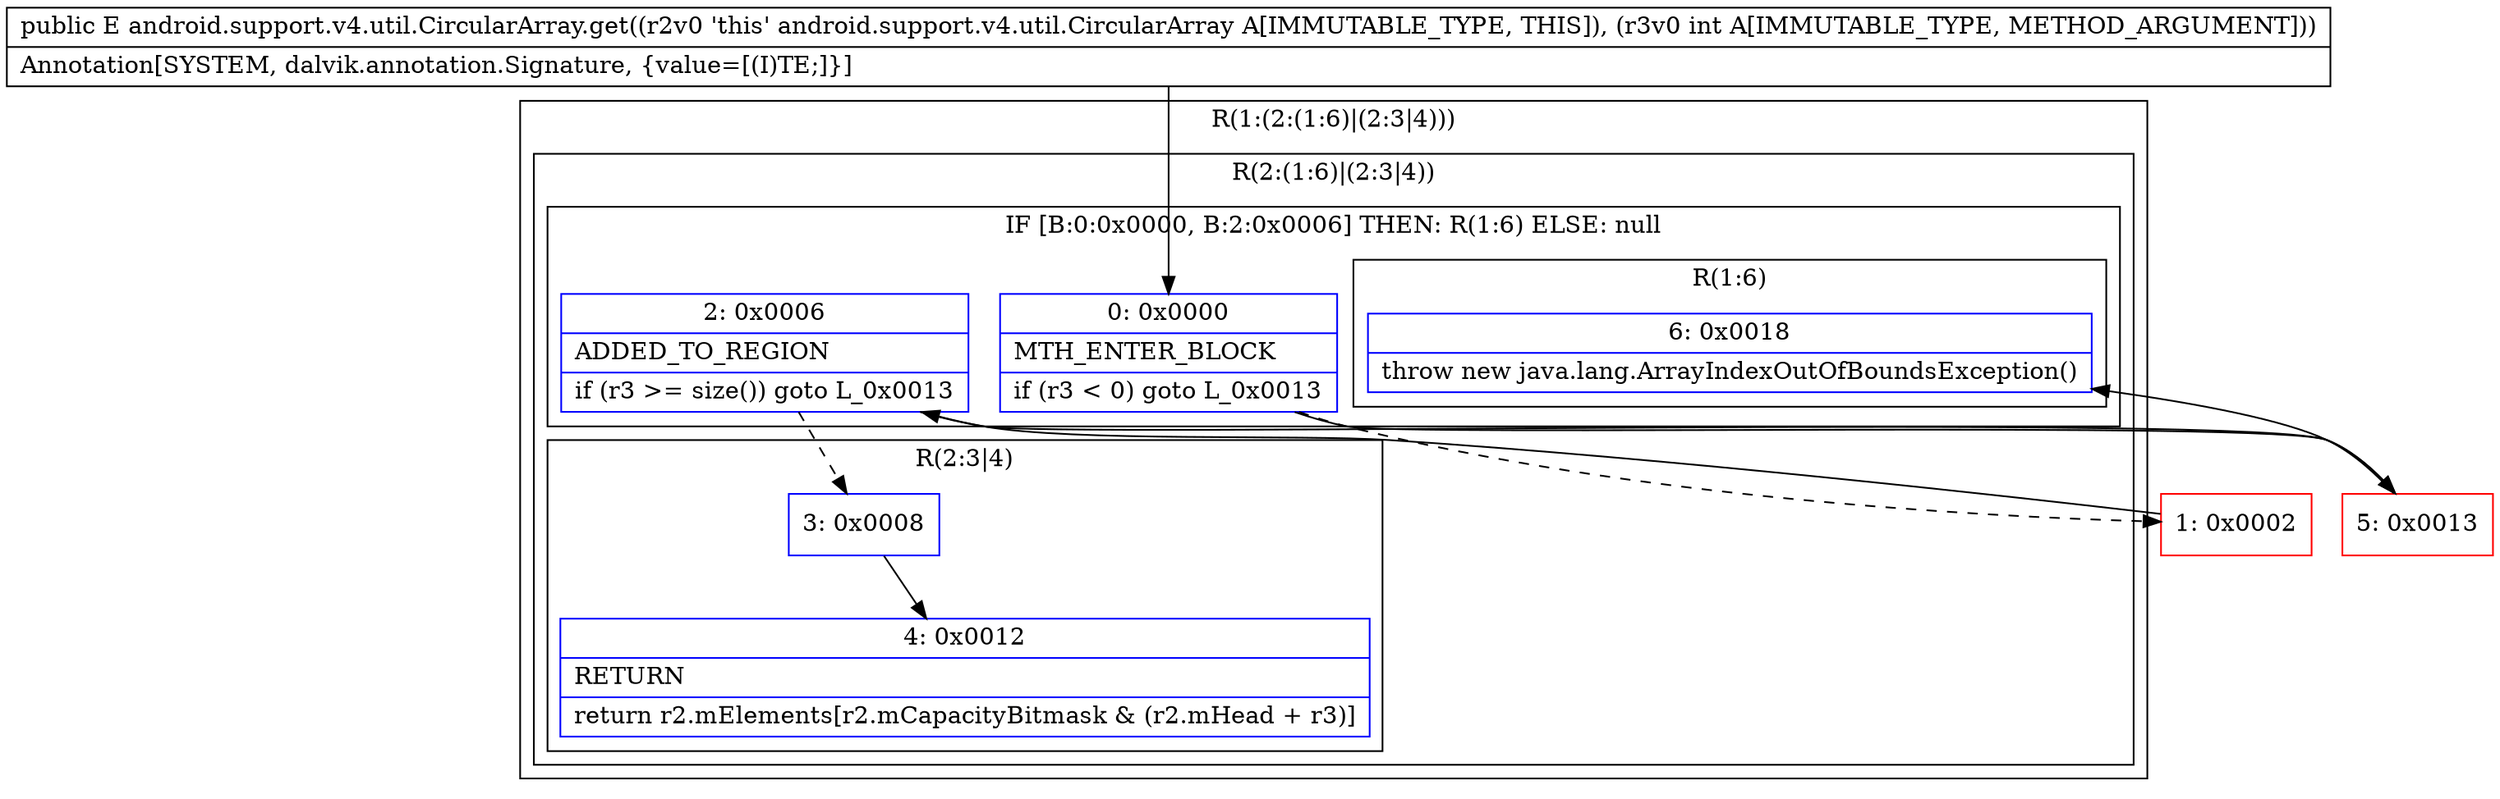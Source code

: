 digraph "CFG forandroid.support.v4.util.CircularArray.get(I)Ljava\/lang\/Object;" {
subgraph cluster_Region_1052881041 {
label = "R(1:(2:(1:6)|(2:3|4)))";
node [shape=record,color=blue];
subgraph cluster_Region_881621099 {
label = "R(2:(1:6)|(2:3|4))";
node [shape=record,color=blue];
subgraph cluster_IfRegion_934693073 {
label = "IF [B:0:0x0000, B:2:0x0006] THEN: R(1:6) ELSE: null";
node [shape=record,color=blue];
Node_0 [shape=record,label="{0\:\ 0x0000|MTH_ENTER_BLOCK\l|if (r3 \< 0) goto L_0x0013\l}"];
Node_2 [shape=record,label="{2\:\ 0x0006|ADDED_TO_REGION\l|if (r3 \>= size()) goto L_0x0013\l}"];
subgraph cluster_Region_900363941 {
label = "R(1:6)";
node [shape=record,color=blue];
Node_6 [shape=record,label="{6\:\ 0x0018|throw new java.lang.ArrayIndexOutOfBoundsException()\l}"];
}
}
subgraph cluster_Region_106696121 {
label = "R(2:3|4)";
node [shape=record,color=blue];
Node_3 [shape=record,label="{3\:\ 0x0008}"];
Node_4 [shape=record,label="{4\:\ 0x0012|RETURN\l|return r2.mElements[r2.mCapacityBitmask & (r2.mHead + r3)]\l}"];
}
}
}
Node_1 [shape=record,color=red,label="{1\:\ 0x0002}"];
Node_5 [shape=record,color=red,label="{5\:\ 0x0013}"];
MethodNode[shape=record,label="{public E android.support.v4.util.CircularArray.get((r2v0 'this' android.support.v4.util.CircularArray A[IMMUTABLE_TYPE, THIS]), (r3v0 int A[IMMUTABLE_TYPE, METHOD_ARGUMENT]))  | Annotation[SYSTEM, dalvik.annotation.Signature, \{value=[(I)TE;]\}]\l}"];
MethodNode -> Node_0;
Node_0 -> Node_1[style=dashed];
Node_0 -> Node_5;
Node_2 -> Node_3[style=dashed];
Node_2 -> Node_5;
Node_3 -> Node_4;
Node_1 -> Node_2;
Node_5 -> Node_6;
}

